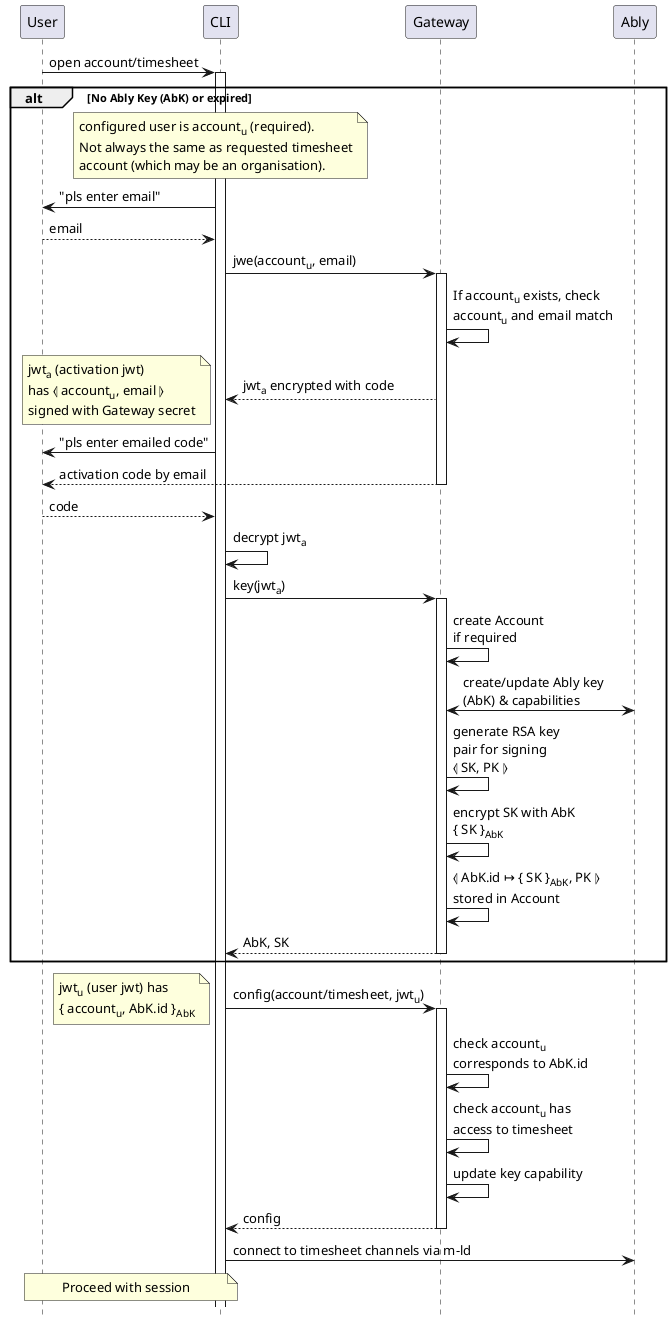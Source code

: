 @startuml
'https://plantuml.com/sequence-diagram
hide footbox

User -> CLI ++: open account/timesheet
alt No Ably Key (AbK) or expired
  note over CLI
    configured user is account<sub>u</sub> (required).
    Not always the same as requested timesheet
    account (which may be an organisation).
  end note
  CLI -> User: "pls enter email"
  User --> CLI: email
  CLI -> Gateway ++: jwe(account<sub>u</sub>, email)
  Gateway -> Gateway: If account<sub>u</sub> exists, check\naccount<sub>u</sub> and email match
  Gateway --> CLI: jwt<sub>a</sub> encrypted with code
  note left
    jwt<sub>a</sub> (activation jwt)
    has ⦉ account<sub>u</sub>, email ⦊
    signed with Gateway secret
  end note
  CLI -> User: "pls enter emailed code"
  Gateway --> User --: activation code by email

  User --> CLI: code
  ' TODO: brute force attack (look for a parseable JWT)
  CLI -> CLI: decrypt jwt<sub>a</sub>
  ' TODO: replay attack within JWT validity period
  CLI -> Gateway ++: key(jwt<sub>a</sub>)
  
  Gateway -> Gateway: create Account\nif required
  Gateway <-> Ably: create/update Ably key\n(AbK) & capabilities
  Gateway -> Gateway: generate RSA key\npair for signing\n⦉ SK, PK ⦊
  Gateway -> Gateway: encrypt SK with AbK\n{ SK }<sub>AbK</sub>
  Gateway -> Gateway: ⦉ AbK.id ↦ { SK }<sub>AbK</sub>, PK ⦊\nstored in Account
  return AbK, SK
end

CLI -> Gateway ++: config(account/timesheet, jwt<sub>u</sub>)
note left
  jwt<sub>u</sub> (user jwt) has
  { account<sub>u</sub>, AbK.id }<sub>AbK</sub>
end note
Gateway -> Gateway: check account<sub>u</sub>\ncorresponds to AbK.id
Gateway -> Gateway: check account<sub>u</sub> has\naccess to timesheet
Gateway -> Gateway: update key capability
return config

CLI -> Ably: connect to timesheet channels via m-ld
note over User, CLI: Proceed with session

@enduml